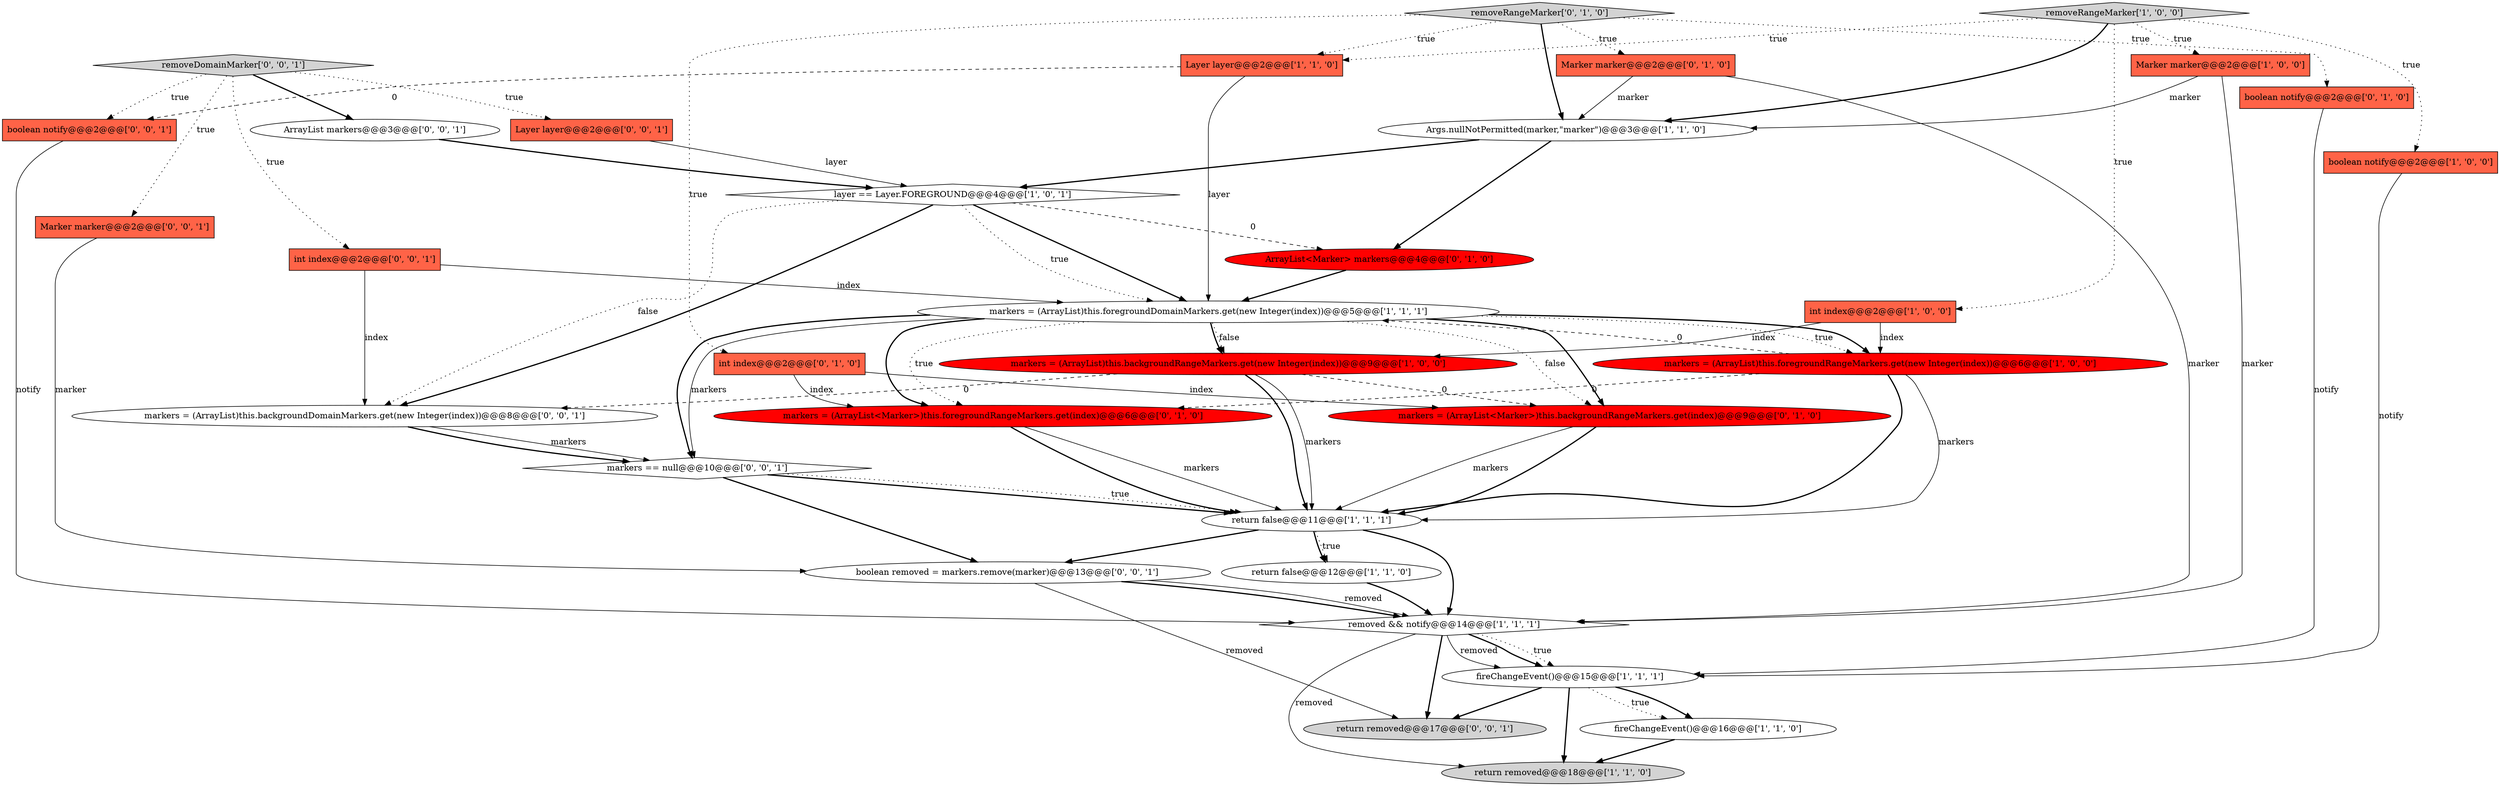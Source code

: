 digraph {
27 [style = filled, label = "markers = (ArrayList)this.backgroundDomainMarkers.get(new Integer(index))@@@8@@@['0', '0', '1']", fillcolor = white, shape = ellipse image = "AAA0AAABBB3BBB"];
10 [style = filled, label = "fireChangeEvent()@@@15@@@['1', '1', '1']", fillcolor = white, shape = ellipse image = "AAA0AAABBB1BBB"];
11 [style = filled, label = "Layer layer@@@2@@@['1', '1', '0']", fillcolor = tomato, shape = box image = "AAA0AAABBB1BBB"];
21 [style = filled, label = "Marker marker@@@2@@@['0', '1', '0']", fillcolor = tomato, shape = box image = "AAA0AAABBB2BBB"];
29 [style = filled, label = "Layer layer@@@2@@@['0', '0', '1']", fillcolor = tomato, shape = box image = "AAA0AAABBB3BBB"];
30 [style = filled, label = "ArrayList markers@@@3@@@['0', '0', '1']", fillcolor = white, shape = ellipse image = "AAA0AAABBB3BBB"];
14 [style = filled, label = "return false@@@12@@@['1', '1', '0']", fillcolor = white, shape = ellipse image = "AAA0AAABBB1BBB"];
4 [style = filled, label = "removeRangeMarker['1', '0', '0']", fillcolor = lightgray, shape = diamond image = "AAA0AAABBB1BBB"];
31 [style = filled, label = "boolean notify@@@2@@@['0', '0', '1']", fillcolor = tomato, shape = box image = "AAA0AAABBB3BBB"];
0 [style = filled, label = "return removed@@@18@@@['1', '1', '0']", fillcolor = lightgray, shape = ellipse image = "AAA0AAABBB1BBB"];
5 [style = filled, label = "Args.nullNotPermitted(marker,\"marker\")@@@3@@@['1', '1', '0']", fillcolor = white, shape = ellipse image = "AAA0AAABBB1BBB"];
24 [style = filled, label = "return removed@@@17@@@['0', '0', '1']", fillcolor = lightgray, shape = ellipse image = "AAA0AAABBB3BBB"];
6 [style = filled, label = "layer == Layer.FOREGROUND@@@4@@@['1', '0', '1']", fillcolor = white, shape = diamond image = "AAA0AAABBB1BBB"];
19 [style = filled, label = "int index@@@2@@@['0', '1', '0']", fillcolor = tomato, shape = box image = "AAA0AAABBB2BBB"];
2 [style = filled, label = "int index@@@2@@@['1', '0', '0']", fillcolor = tomato, shape = box image = "AAA0AAABBB1BBB"];
23 [style = filled, label = "Marker marker@@@2@@@['0', '0', '1']", fillcolor = tomato, shape = box image = "AAA0AAABBB3BBB"];
20 [style = filled, label = "markers = (ArrayList<Marker>)this.foregroundRangeMarkers.get(index)@@@6@@@['0', '1', '0']", fillcolor = red, shape = ellipse image = "AAA1AAABBB2BBB"];
15 [style = filled, label = "return false@@@11@@@['1', '1', '1']", fillcolor = white, shape = ellipse image = "AAA0AAABBB1BBB"];
8 [style = filled, label = "Marker marker@@@2@@@['1', '0', '0']", fillcolor = tomato, shape = box image = "AAA0AAABBB1BBB"];
3 [style = filled, label = "markers = (ArrayList)this.foregroundDomainMarkers.get(new Integer(index))@@@5@@@['1', '1', '1']", fillcolor = white, shape = ellipse image = "AAA0AAABBB1BBB"];
32 [style = filled, label = "removeDomainMarker['0', '0', '1']", fillcolor = lightgray, shape = diamond image = "AAA0AAABBB3BBB"];
13 [style = filled, label = "markers = (ArrayList)this.backgroundRangeMarkers.get(new Integer(index))@@@9@@@['1', '0', '0']", fillcolor = red, shape = ellipse image = "AAA1AAABBB1BBB"];
9 [style = filled, label = "boolean notify@@@2@@@['1', '0', '0']", fillcolor = tomato, shape = box image = "AAA0AAABBB1BBB"];
17 [style = filled, label = "boolean notify@@@2@@@['0', '1', '0']", fillcolor = tomato, shape = box image = "AAA0AAABBB2BBB"];
7 [style = filled, label = "removed && notify@@@14@@@['1', '1', '1']", fillcolor = white, shape = diamond image = "AAA0AAABBB1BBB"];
1 [style = filled, label = "markers = (ArrayList)this.foregroundRangeMarkers.get(new Integer(index))@@@6@@@['1', '0', '0']", fillcolor = red, shape = ellipse image = "AAA1AAABBB1BBB"];
12 [style = filled, label = "fireChangeEvent()@@@16@@@['1', '1', '0']", fillcolor = white, shape = ellipse image = "AAA0AAABBB1BBB"];
22 [style = filled, label = "ArrayList<Marker> markers@@@4@@@['0', '1', '0']", fillcolor = red, shape = ellipse image = "AAA1AAABBB2BBB"];
26 [style = filled, label = "boolean removed = markers.remove(marker)@@@13@@@['0', '0', '1']", fillcolor = white, shape = ellipse image = "AAA0AAABBB3BBB"];
25 [style = filled, label = "markers == null@@@10@@@['0', '0', '1']", fillcolor = white, shape = diamond image = "AAA0AAABBB3BBB"];
28 [style = filled, label = "int index@@@2@@@['0', '0', '1']", fillcolor = tomato, shape = box image = "AAA0AAABBB3BBB"];
16 [style = filled, label = "markers = (ArrayList<Marker>)this.backgroundRangeMarkers.get(index)@@@9@@@['0', '1', '0']", fillcolor = red, shape = ellipse image = "AAA1AAABBB2BBB"];
18 [style = filled, label = "removeRangeMarker['0', '1', '0']", fillcolor = lightgray, shape = diamond image = "AAA0AAABBB2BBB"];
6->3 [style = bold, label=""];
32->28 [style = dotted, label="true"];
2->13 [style = solid, label="index"];
10->24 [style = bold, label=""];
7->0 [style = solid, label="removed"];
17->10 [style = solid, label="notify"];
19->16 [style = solid, label="index"];
27->25 [style = solid, label="markers"];
3->16 [style = bold, label=""];
30->6 [style = bold, label=""];
8->5 [style = solid, label="marker"];
14->7 [style = bold, label=""];
9->10 [style = solid, label="notify"];
10->12 [style = bold, label=""];
25->15 [style = bold, label=""];
21->7 [style = solid, label="marker"];
6->3 [style = dotted, label="true"];
20->15 [style = bold, label=""];
27->25 [style = bold, label=""];
28->3 [style = solid, label="index"];
7->10 [style = dotted, label="true"];
26->24 [style = solid, label="removed"];
26->7 [style = bold, label=""];
11->3 [style = solid, label="layer"];
31->7 [style = solid, label="notify"];
15->14 [style = dotted, label="true"];
23->26 [style = solid, label="marker"];
6->22 [style = dashed, label="0"];
18->11 [style = dotted, label="true"];
7->24 [style = bold, label=""];
25->15 [style = dotted, label="true"];
5->6 [style = bold, label=""];
10->0 [style = bold, label=""];
25->26 [style = bold, label=""];
1->15 [style = solid, label="markers"];
13->15 [style = bold, label=""];
18->17 [style = dotted, label="true"];
5->22 [style = bold, label=""];
28->27 [style = solid, label="index"];
3->1 [style = dotted, label="true"];
4->2 [style = dotted, label="true"];
32->31 [style = dotted, label="true"];
29->6 [style = solid, label="layer"];
6->27 [style = dotted, label="false"];
19->20 [style = solid, label="index"];
3->25 [style = solid, label="markers"];
3->1 [style = bold, label=""];
15->14 [style = bold, label=""];
18->19 [style = dotted, label="true"];
18->21 [style = dotted, label="true"];
4->11 [style = dotted, label="true"];
2->1 [style = solid, label="index"];
32->30 [style = bold, label=""];
8->7 [style = solid, label="marker"];
6->27 [style = bold, label=""];
13->27 [style = dashed, label="0"];
11->31 [style = dashed, label="0"];
32->29 [style = dotted, label="true"];
3->13 [style = dotted, label="false"];
4->5 [style = bold, label=""];
3->16 [style = dotted, label="false"];
7->10 [style = solid, label="removed"];
13->16 [style = dashed, label="0"];
16->15 [style = bold, label=""];
10->12 [style = dotted, label="true"];
1->3 [style = dashed, label="0"];
15->7 [style = bold, label=""];
7->10 [style = bold, label=""];
3->25 [style = bold, label=""];
32->23 [style = dotted, label="true"];
1->15 [style = bold, label=""];
20->15 [style = solid, label="markers"];
4->8 [style = dotted, label="true"];
12->0 [style = bold, label=""];
13->15 [style = solid, label="markers"];
15->26 [style = bold, label=""];
1->20 [style = dashed, label="0"];
22->3 [style = bold, label=""];
16->15 [style = solid, label="markers"];
26->7 [style = solid, label="removed"];
3->20 [style = bold, label=""];
18->5 [style = bold, label=""];
3->13 [style = bold, label=""];
21->5 [style = solid, label="marker"];
4->9 [style = dotted, label="true"];
3->20 [style = dotted, label="true"];
}
